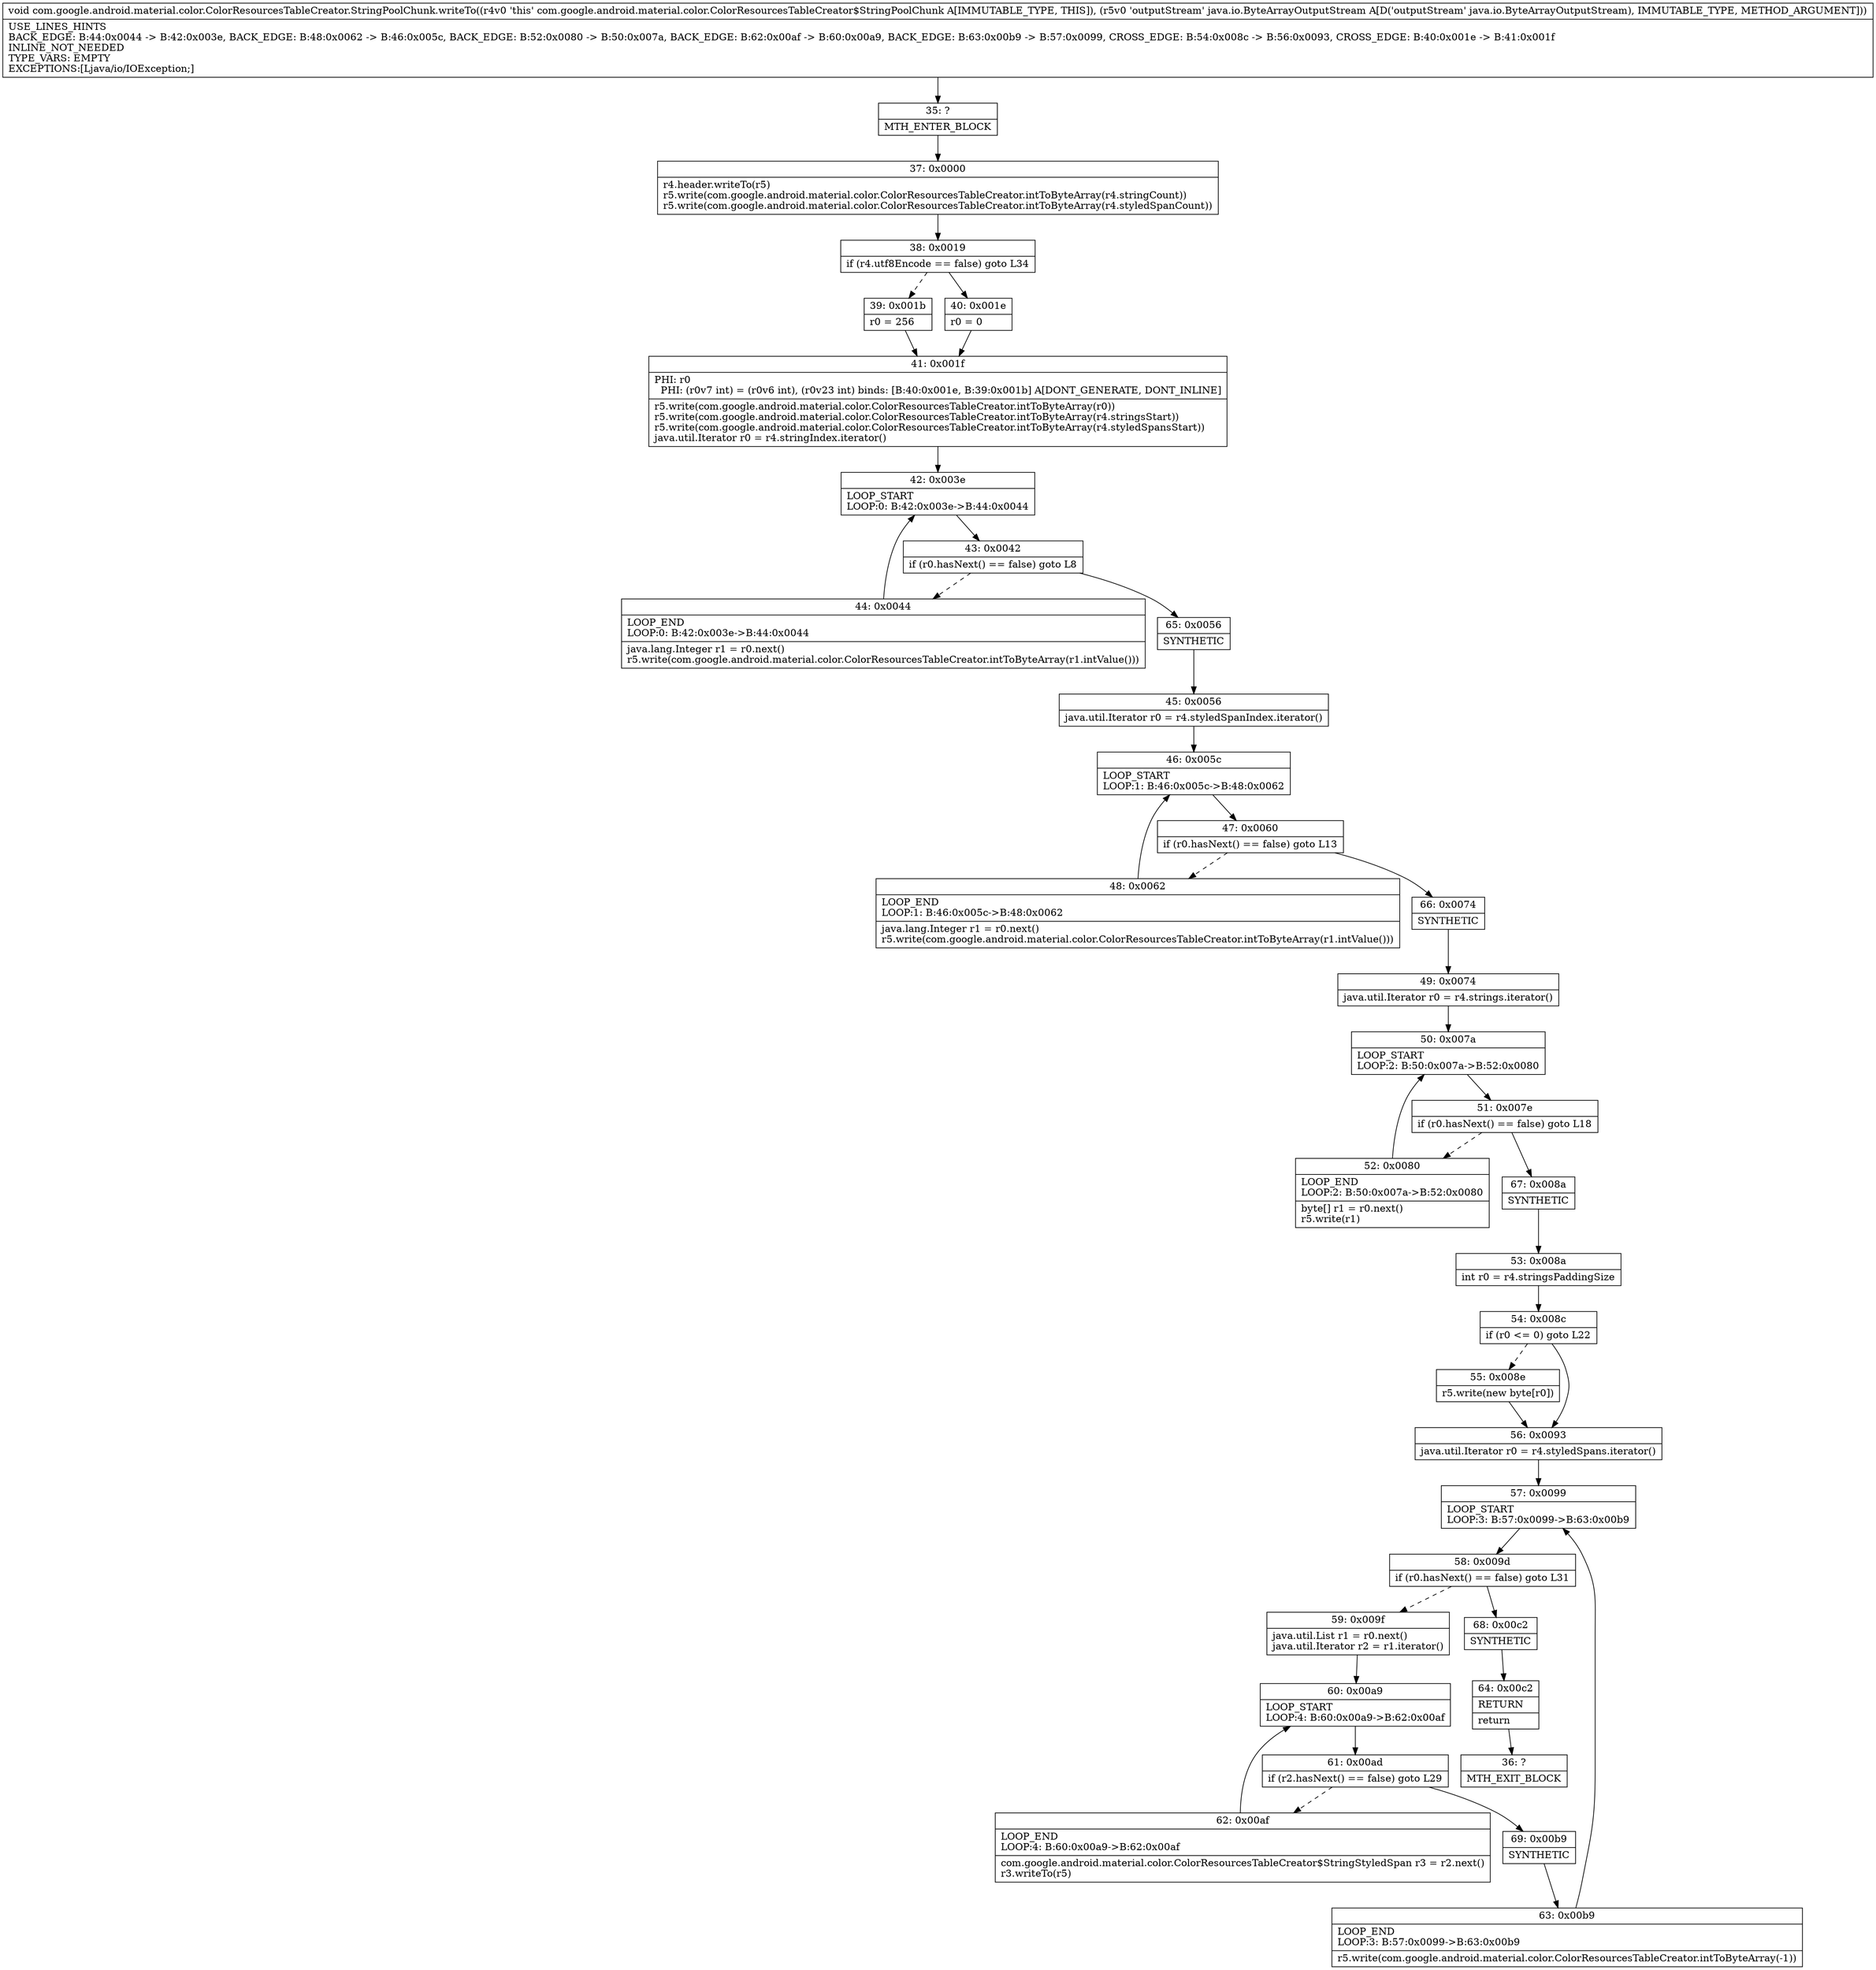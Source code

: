 digraph "CFG forcom.google.android.material.color.ColorResourcesTableCreator.StringPoolChunk.writeTo(Ljava\/io\/ByteArrayOutputStream;)V" {
Node_35 [shape=record,label="{35\:\ ?|MTH_ENTER_BLOCK\l}"];
Node_37 [shape=record,label="{37\:\ 0x0000|r4.header.writeTo(r5)\lr5.write(com.google.android.material.color.ColorResourcesTableCreator.intToByteArray(r4.stringCount))\lr5.write(com.google.android.material.color.ColorResourcesTableCreator.intToByteArray(r4.styledSpanCount))\l}"];
Node_38 [shape=record,label="{38\:\ 0x0019|if (r4.utf8Encode == false) goto L34\l}"];
Node_39 [shape=record,label="{39\:\ 0x001b|r0 = 256\l}"];
Node_41 [shape=record,label="{41\:\ 0x001f|PHI: r0 \l  PHI: (r0v7 int) = (r0v6 int), (r0v23 int) binds: [B:40:0x001e, B:39:0x001b] A[DONT_GENERATE, DONT_INLINE]\l|r5.write(com.google.android.material.color.ColorResourcesTableCreator.intToByteArray(r0))\lr5.write(com.google.android.material.color.ColorResourcesTableCreator.intToByteArray(r4.stringsStart))\lr5.write(com.google.android.material.color.ColorResourcesTableCreator.intToByteArray(r4.styledSpansStart))\ljava.util.Iterator r0 = r4.stringIndex.iterator()\l}"];
Node_42 [shape=record,label="{42\:\ 0x003e|LOOP_START\lLOOP:0: B:42:0x003e\-\>B:44:0x0044\l}"];
Node_43 [shape=record,label="{43\:\ 0x0042|if (r0.hasNext() == false) goto L8\l}"];
Node_44 [shape=record,label="{44\:\ 0x0044|LOOP_END\lLOOP:0: B:42:0x003e\-\>B:44:0x0044\l|java.lang.Integer r1 = r0.next()\lr5.write(com.google.android.material.color.ColorResourcesTableCreator.intToByteArray(r1.intValue()))\l}"];
Node_65 [shape=record,label="{65\:\ 0x0056|SYNTHETIC\l}"];
Node_45 [shape=record,label="{45\:\ 0x0056|java.util.Iterator r0 = r4.styledSpanIndex.iterator()\l}"];
Node_46 [shape=record,label="{46\:\ 0x005c|LOOP_START\lLOOP:1: B:46:0x005c\-\>B:48:0x0062\l}"];
Node_47 [shape=record,label="{47\:\ 0x0060|if (r0.hasNext() == false) goto L13\l}"];
Node_48 [shape=record,label="{48\:\ 0x0062|LOOP_END\lLOOP:1: B:46:0x005c\-\>B:48:0x0062\l|java.lang.Integer r1 = r0.next()\lr5.write(com.google.android.material.color.ColorResourcesTableCreator.intToByteArray(r1.intValue()))\l}"];
Node_66 [shape=record,label="{66\:\ 0x0074|SYNTHETIC\l}"];
Node_49 [shape=record,label="{49\:\ 0x0074|java.util.Iterator r0 = r4.strings.iterator()\l}"];
Node_50 [shape=record,label="{50\:\ 0x007a|LOOP_START\lLOOP:2: B:50:0x007a\-\>B:52:0x0080\l}"];
Node_51 [shape=record,label="{51\:\ 0x007e|if (r0.hasNext() == false) goto L18\l}"];
Node_52 [shape=record,label="{52\:\ 0x0080|LOOP_END\lLOOP:2: B:50:0x007a\-\>B:52:0x0080\l|byte[] r1 = r0.next()\lr5.write(r1)\l}"];
Node_67 [shape=record,label="{67\:\ 0x008a|SYNTHETIC\l}"];
Node_53 [shape=record,label="{53\:\ 0x008a|int r0 = r4.stringsPaddingSize\l}"];
Node_54 [shape=record,label="{54\:\ 0x008c|if (r0 \<= 0) goto L22\l}"];
Node_55 [shape=record,label="{55\:\ 0x008e|r5.write(new byte[r0])\l}"];
Node_56 [shape=record,label="{56\:\ 0x0093|java.util.Iterator r0 = r4.styledSpans.iterator()\l}"];
Node_57 [shape=record,label="{57\:\ 0x0099|LOOP_START\lLOOP:3: B:57:0x0099\-\>B:63:0x00b9\l}"];
Node_58 [shape=record,label="{58\:\ 0x009d|if (r0.hasNext() == false) goto L31\l}"];
Node_59 [shape=record,label="{59\:\ 0x009f|java.util.List r1 = r0.next()\ljava.util.Iterator r2 = r1.iterator()\l}"];
Node_60 [shape=record,label="{60\:\ 0x00a9|LOOP_START\lLOOP:4: B:60:0x00a9\-\>B:62:0x00af\l}"];
Node_61 [shape=record,label="{61\:\ 0x00ad|if (r2.hasNext() == false) goto L29\l}"];
Node_62 [shape=record,label="{62\:\ 0x00af|LOOP_END\lLOOP:4: B:60:0x00a9\-\>B:62:0x00af\l|com.google.android.material.color.ColorResourcesTableCreator$StringStyledSpan r3 = r2.next()\lr3.writeTo(r5)\l}"];
Node_69 [shape=record,label="{69\:\ 0x00b9|SYNTHETIC\l}"];
Node_63 [shape=record,label="{63\:\ 0x00b9|LOOP_END\lLOOP:3: B:57:0x0099\-\>B:63:0x00b9\l|r5.write(com.google.android.material.color.ColorResourcesTableCreator.intToByteArray(\-1))\l}"];
Node_68 [shape=record,label="{68\:\ 0x00c2|SYNTHETIC\l}"];
Node_64 [shape=record,label="{64\:\ 0x00c2|RETURN\l|return\l}"];
Node_36 [shape=record,label="{36\:\ ?|MTH_EXIT_BLOCK\l}"];
Node_40 [shape=record,label="{40\:\ 0x001e|r0 = 0\l}"];
MethodNode[shape=record,label="{void com.google.android.material.color.ColorResourcesTableCreator.StringPoolChunk.writeTo((r4v0 'this' com.google.android.material.color.ColorResourcesTableCreator$StringPoolChunk A[IMMUTABLE_TYPE, THIS]), (r5v0 'outputStream' java.io.ByteArrayOutputStream A[D('outputStream' java.io.ByteArrayOutputStream), IMMUTABLE_TYPE, METHOD_ARGUMENT]))  | USE_LINES_HINTS\lBACK_EDGE: B:44:0x0044 \-\> B:42:0x003e, BACK_EDGE: B:48:0x0062 \-\> B:46:0x005c, BACK_EDGE: B:52:0x0080 \-\> B:50:0x007a, BACK_EDGE: B:62:0x00af \-\> B:60:0x00a9, BACK_EDGE: B:63:0x00b9 \-\> B:57:0x0099, CROSS_EDGE: B:54:0x008c \-\> B:56:0x0093, CROSS_EDGE: B:40:0x001e \-\> B:41:0x001f\lINLINE_NOT_NEEDED\lTYPE_VARS: EMPTY\lEXCEPTIONS:[Ljava\/io\/IOException;]\l}"];
MethodNode -> Node_35;Node_35 -> Node_37;
Node_37 -> Node_38;
Node_38 -> Node_39[style=dashed];
Node_38 -> Node_40;
Node_39 -> Node_41;
Node_41 -> Node_42;
Node_42 -> Node_43;
Node_43 -> Node_44[style=dashed];
Node_43 -> Node_65;
Node_44 -> Node_42;
Node_65 -> Node_45;
Node_45 -> Node_46;
Node_46 -> Node_47;
Node_47 -> Node_48[style=dashed];
Node_47 -> Node_66;
Node_48 -> Node_46;
Node_66 -> Node_49;
Node_49 -> Node_50;
Node_50 -> Node_51;
Node_51 -> Node_52[style=dashed];
Node_51 -> Node_67;
Node_52 -> Node_50;
Node_67 -> Node_53;
Node_53 -> Node_54;
Node_54 -> Node_55[style=dashed];
Node_54 -> Node_56;
Node_55 -> Node_56;
Node_56 -> Node_57;
Node_57 -> Node_58;
Node_58 -> Node_59[style=dashed];
Node_58 -> Node_68;
Node_59 -> Node_60;
Node_60 -> Node_61;
Node_61 -> Node_62[style=dashed];
Node_61 -> Node_69;
Node_62 -> Node_60;
Node_69 -> Node_63;
Node_63 -> Node_57;
Node_68 -> Node_64;
Node_64 -> Node_36;
Node_40 -> Node_41;
}

